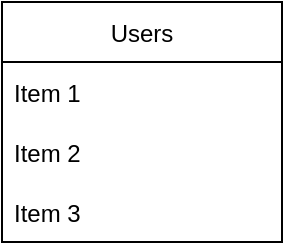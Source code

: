 <mxfile version="16.2.7" type="github">
  <diagram id="1KD8LvJ0FapfC6rzcVUS" name="Page-1">
    <mxGraphModel dx="1027" dy="571" grid="1" gridSize="10" guides="1" tooltips="1" connect="1" arrows="1" fold="1" page="1" pageScale="1" pageWidth="827" pageHeight="1169" math="0" shadow="0">
      <root>
        <mxCell id="0" />
        <mxCell id="1" parent="0" />
        <mxCell id="4RofX3HojPULy8o7nhw8-1" value="Users" style="swimlane;fontStyle=0;childLayout=stackLayout;horizontal=1;startSize=30;horizontalStack=0;resizeParent=1;resizeParentMax=0;resizeLast=0;collapsible=1;marginBottom=0;" parent="1" vertex="1">
          <mxGeometry x="160" y="260" width="140" height="120" as="geometry" />
        </mxCell>
        <mxCell id="4RofX3HojPULy8o7nhw8-2" value="Item 1" style="text;strokeColor=none;fillColor=none;align=left;verticalAlign=middle;spacingLeft=4;spacingRight=4;overflow=hidden;points=[[0,0.5],[1,0.5]];portConstraint=eastwest;rotatable=0;" parent="4RofX3HojPULy8o7nhw8-1" vertex="1">
          <mxGeometry y="30" width="140" height="30" as="geometry" />
        </mxCell>
        <mxCell id="4RofX3HojPULy8o7nhw8-3" value="Item 2" style="text;strokeColor=none;fillColor=none;align=left;verticalAlign=middle;spacingLeft=4;spacingRight=4;overflow=hidden;points=[[0,0.5],[1,0.5]];portConstraint=eastwest;rotatable=0;" parent="4RofX3HojPULy8o7nhw8-1" vertex="1">
          <mxGeometry y="60" width="140" height="30" as="geometry" />
        </mxCell>
        <mxCell id="4RofX3HojPULy8o7nhw8-4" value="Item 3" style="text;strokeColor=none;fillColor=none;align=left;verticalAlign=middle;spacingLeft=4;spacingRight=4;overflow=hidden;points=[[0,0.5],[1,0.5]];portConstraint=eastwest;rotatable=0;" parent="4RofX3HojPULy8o7nhw8-1" vertex="1">
          <mxGeometry y="90" width="140" height="30" as="geometry" />
        </mxCell>
      </root>
    </mxGraphModel>
  </diagram>
</mxfile>
